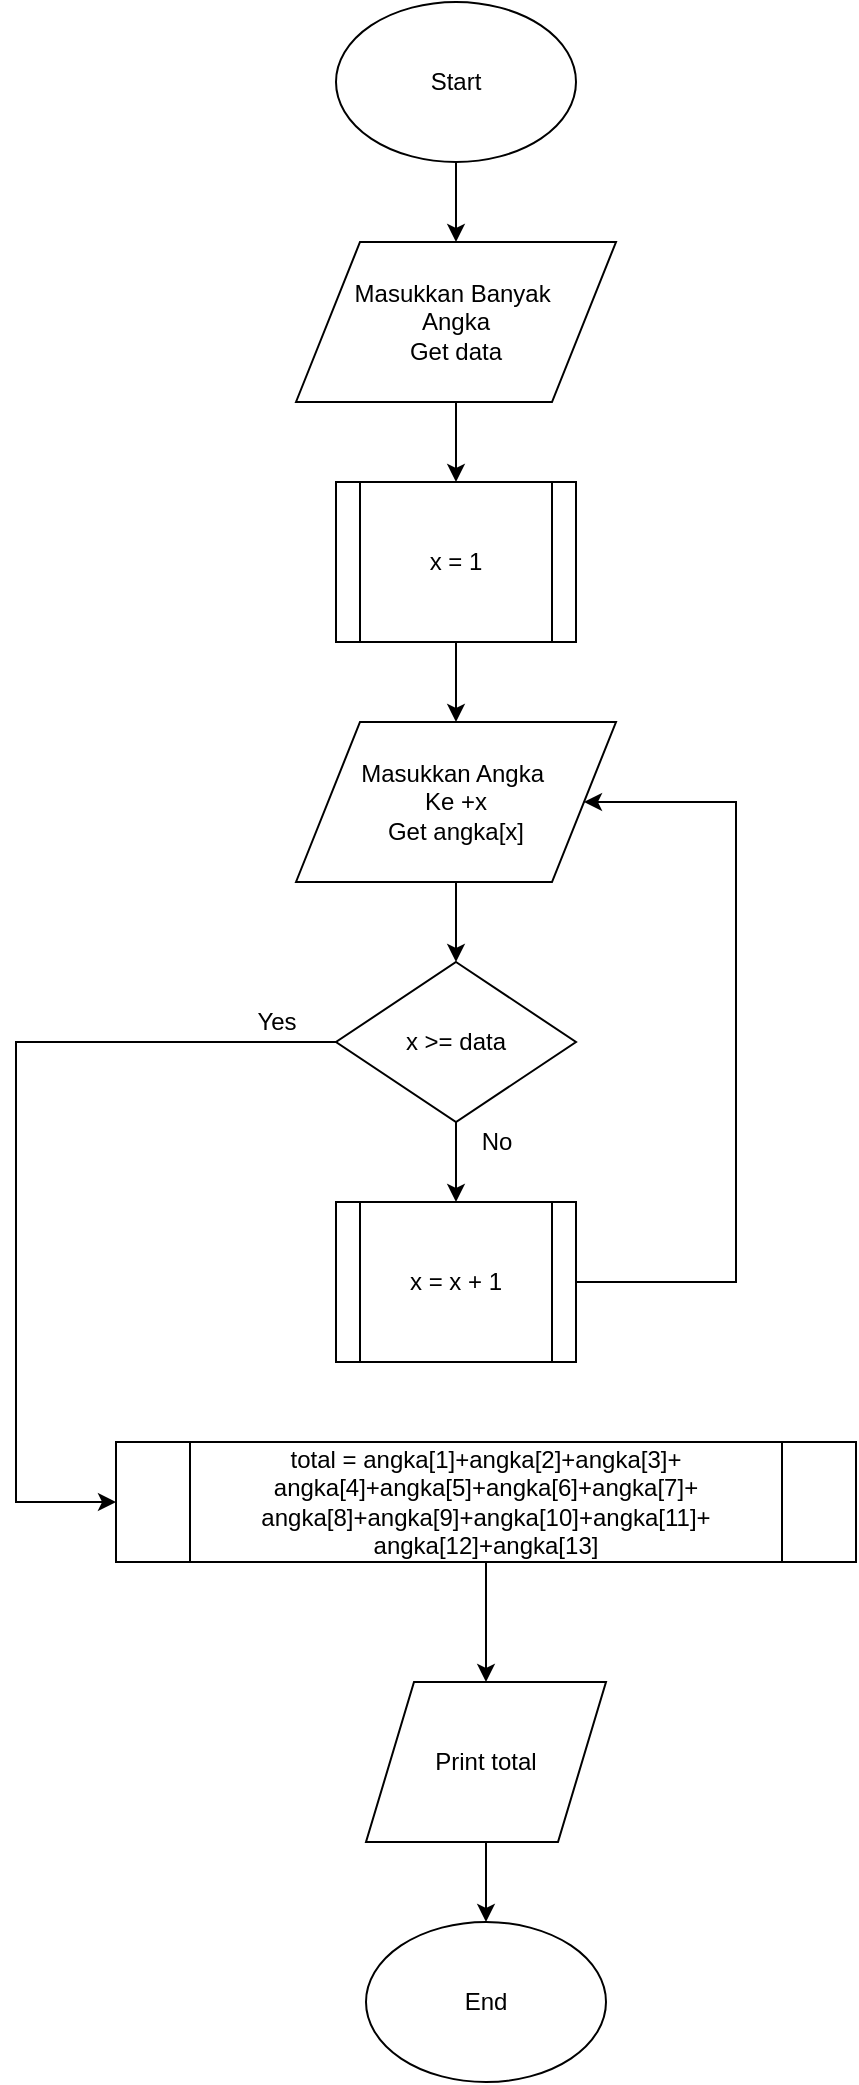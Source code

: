 <mxfile version="12.9.3" type="device"><diagram id="4OsRjogB3AV5ETNLel5W" name="Halaman-1"><mxGraphModel dx="852" dy="534" grid="1" gridSize="10" guides="1" tooltips="1" connect="1" arrows="1" fold="1" page="1" pageScale="1" pageWidth="850" pageHeight="1100" math="0" shadow="0"><root><mxCell id="0"/><mxCell id="1" parent="0"/><mxCell id="EkEiPjeyPyPgkHI2oe3e-3" value="" style="edgeStyle=orthogonalEdgeStyle;rounded=0;orthogonalLoop=1;jettySize=auto;html=1;" edge="1" parent="1" source="EkEiPjeyPyPgkHI2oe3e-1" target="EkEiPjeyPyPgkHI2oe3e-2"><mxGeometry relative="1" as="geometry"/></mxCell><mxCell id="EkEiPjeyPyPgkHI2oe3e-1" value="Start" style="ellipse;whiteSpace=wrap;html=1;" vertex="1" parent="1"><mxGeometry x="360" y="40" width="120" height="80" as="geometry"/></mxCell><mxCell id="EkEiPjeyPyPgkHI2oe3e-5" value="" style="edgeStyle=orthogonalEdgeStyle;rounded=0;orthogonalLoop=1;jettySize=auto;html=1;" edge="1" parent="1" source="EkEiPjeyPyPgkHI2oe3e-2" target="EkEiPjeyPyPgkHI2oe3e-4"><mxGeometry relative="1" as="geometry"/></mxCell><mxCell id="EkEiPjeyPyPgkHI2oe3e-2" value="Masukkan Banyak&amp;nbsp;&lt;br&gt;Angka&lt;br&gt;Get data" style="shape=parallelogram;perimeter=parallelogramPerimeter;whiteSpace=wrap;html=1;" vertex="1" parent="1"><mxGeometry x="340" y="160" width="160" height="80" as="geometry"/></mxCell><mxCell id="EkEiPjeyPyPgkHI2oe3e-8" value="" style="edgeStyle=orthogonalEdgeStyle;rounded=0;orthogonalLoop=1;jettySize=auto;html=1;" edge="1" parent="1" source="EkEiPjeyPyPgkHI2oe3e-4" target="EkEiPjeyPyPgkHI2oe3e-7"><mxGeometry relative="1" as="geometry"/></mxCell><mxCell id="EkEiPjeyPyPgkHI2oe3e-4" value="x = 1" style="shape=process;whiteSpace=wrap;html=1;backgroundOutline=1;" vertex="1" parent="1"><mxGeometry x="360" y="280" width="120" height="80" as="geometry"/></mxCell><mxCell id="EkEiPjeyPyPgkHI2oe3e-10" value="" style="edgeStyle=orthogonalEdgeStyle;rounded=0;orthogonalLoop=1;jettySize=auto;html=1;" edge="1" parent="1" source="EkEiPjeyPyPgkHI2oe3e-7" target="EkEiPjeyPyPgkHI2oe3e-9"><mxGeometry relative="1" as="geometry"/></mxCell><mxCell id="EkEiPjeyPyPgkHI2oe3e-7" value="Masukkan Angka&amp;nbsp;&lt;br&gt;Ke +x&lt;br&gt;Get angka[x]" style="shape=parallelogram;perimeter=parallelogramPerimeter;whiteSpace=wrap;html=1;" vertex="1" parent="1"><mxGeometry x="340" y="400" width="160" height="80" as="geometry"/></mxCell><mxCell id="EkEiPjeyPyPgkHI2oe3e-13" value="" style="edgeStyle=orthogonalEdgeStyle;rounded=0;orthogonalLoop=1;jettySize=auto;html=1;" edge="1" parent="1" source="EkEiPjeyPyPgkHI2oe3e-9" target="EkEiPjeyPyPgkHI2oe3e-11"><mxGeometry relative="1" as="geometry"/></mxCell><mxCell id="EkEiPjeyPyPgkHI2oe3e-17" style="edgeStyle=orthogonalEdgeStyle;rounded=0;orthogonalLoop=1;jettySize=auto;html=1;exitX=0;exitY=0.5;exitDx=0;exitDy=0;entryX=0;entryY=0.5;entryDx=0;entryDy=0;" edge="1" parent="1" source="EkEiPjeyPyPgkHI2oe3e-9" target="EkEiPjeyPyPgkHI2oe3e-15"><mxGeometry relative="1" as="geometry"><mxPoint x="250" y="740" as="targetPoint"/><Array as="points"><mxPoint x="200" y="560"/><mxPoint x="200" y="790"/></Array></mxGeometry></mxCell><mxCell id="EkEiPjeyPyPgkHI2oe3e-9" value="x &amp;gt;= data" style="rhombus;whiteSpace=wrap;html=1;" vertex="1" parent="1"><mxGeometry x="360" y="520" width="120" height="80" as="geometry"/></mxCell><mxCell id="EkEiPjeyPyPgkHI2oe3e-16" style="edgeStyle=orthogonalEdgeStyle;rounded=0;orthogonalLoop=1;jettySize=auto;html=1;entryX=1;entryY=0.5;entryDx=0;entryDy=0;" edge="1" parent="1" source="EkEiPjeyPyPgkHI2oe3e-11" target="EkEiPjeyPyPgkHI2oe3e-7"><mxGeometry relative="1" as="geometry"><Array as="points"><mxPoint x="560" y="680"/><mxPoint x="560" y="440"/></Array></mxGeometry></mxCell><mxCell id="EkEiPjeyPyPgkHI2oe3e-11" value="x = x + 1" style="shape=process;whiteSpace=wrap;html=1;backgroundOutline=1;" vertex="1" parent="1"><mxGeometry x="360" y="640" width="120" height="80" as="geometry"/></mxCell><mxCell id="EkEiPjeyPyPgkHI2oe3e-14" value="No" style="text;html=1;align=center;verticalAlign=middle;resizable=0;points=[];autosize=1;" vertex="1" parent="1"><mxGeometry x="425" y="600" width="30" height="20" as="geometry"/></mxCell><mxCell id="EkEiPjeyPyPgkHI2oe3e-23" value="" style="edgeStyle=orthogonalEdgeStyle;rounded=0;orthogonalLoop=1;jettySize=auto;html=1;" edge="1" parent="1" source="EkEiPjeyPyPgkHI2oe3e-15" target="EkEiPjeyPyPgkHI2oe3e-22"><mxGeometry relative="1" as="geometry"/></mxCell><mxCell id="EkEiPjeyPyPgkHI2oe3e-15" value="total = angka[1]+angka[2]+angka[3]+&lt;br&gt;angka[4]+angka[5]+angka[6]+angka[7]+&lt;br&gt;angka[8]+angka[9]+angka[10]+angka[11]+&lt;br&gt;angka[12]+angka[13]" style="shape=process;whiteSpace=wrap;html=1;backgroundOutline=1;" vertex="1" parent="1"><mxGeometry x="250" y="760" width="370" height="60" as="geometry"/></mxCell><mxCell id="EkEiPjeyPyPgkHI2oe3e-19" value="Yes" style="text;html=1;align=center;verticalAlign=middle;resizable=0;points=[];autosize=1;" vertex="1" parent="1"><mxGeometry x="310" y="540" width="40" height="20" as="geometry"/></mxCell><mxCell id="EkEiPjeyPyPgkHI2oe3e-20" value="End" style="ellipse;whiteSpace=wrap;html=1;" vertex="1" parent="1"><mxGeometry x="375" y="1000" width="120" height="80" as="geometry"/></mxCell><mxCell id="EkEiPjeyPyPgkHI2oe3e-24" value="" style="edgeStyle=orthogonalEdgeStyle;rounded=0;orthogonalLoop=1;jettySize=auto;html=1;" edge="1" parent="1" source="EkEiPjeyPyPgkHI2oe3e-22" target="EkEiPjeyPyPgkHI2oe3e-20"><mxGeometry relative="1" as="geometry"/></mxCell><mxCell id="EkEiPjeyPyPgkHI2oe3e-22" value="Print total" style="shape=parallelogram;perimeter=parallelogramPerimeter;whiteSpace=wrap;html=1;" vertex="1" parent="1"><mxGeometry x="375" y="880" width="120" height="80" as="geometry"/></mxCell></root></mxGraphModel></diagram></mxfile>